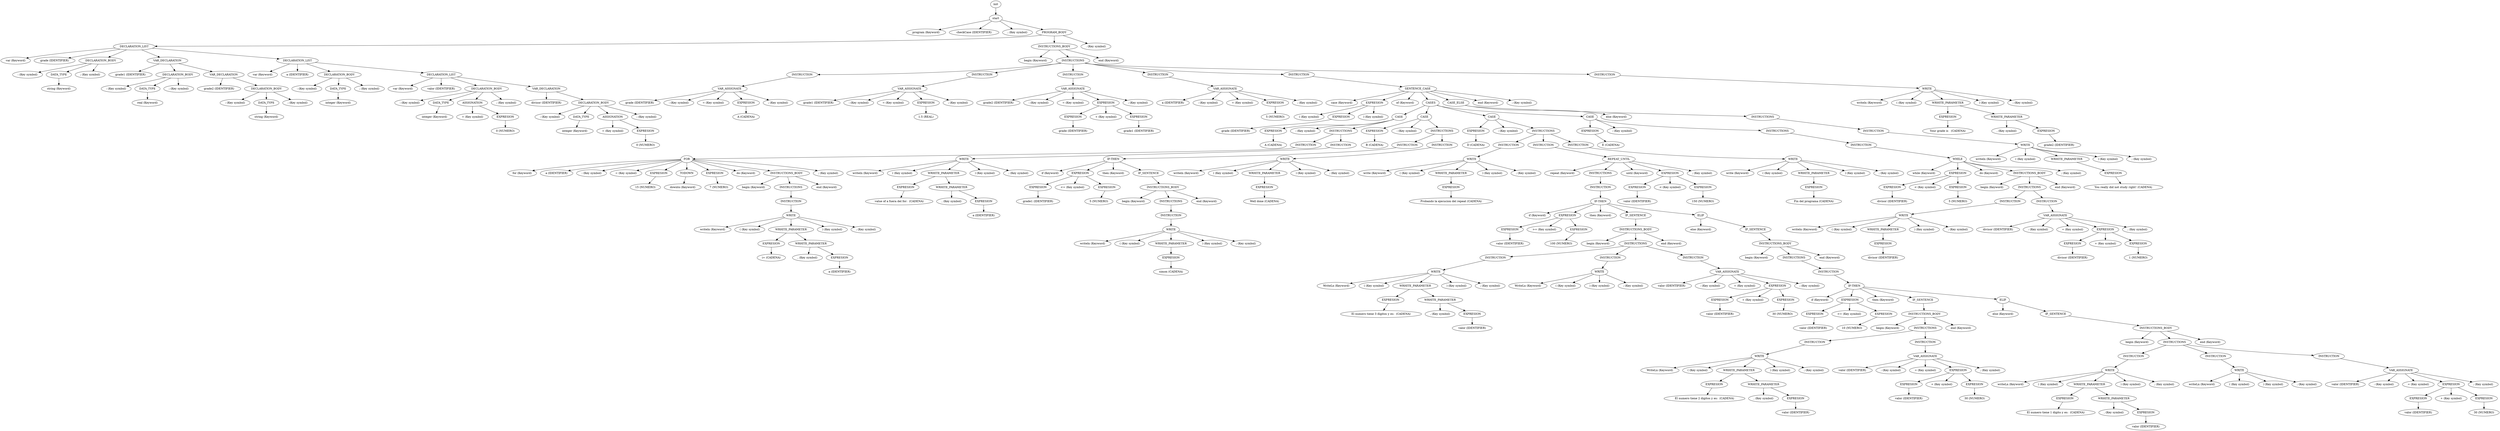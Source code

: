digraph G{
nodo0[ label="init"];
nodo1[ label ="start"]
nodo0->nodo1; 
nodo2[ label ="program (Keyword)"]
nodo1->nodo2; 
nodo3[ label ="checkCase (IDENTIFIER)"]
nodo1->nodo3; 
nodo4[ label ="; (Key symbol)"]
nodo1->nodo4; 
nodo5[ label ="PROGRAM_BODY"]
nodo1->nodo5; 
nodo6[ label ="DECLARATION_LIST"]
nodo5->nodo6; 
nodo7[ label ="var (Keyword)"]
nodo6->nodo7; 
nodo8[ label ="grade (IDENTIFIER)"]
nodo6->nodo8; 
nodo9[ label ="DECLARATION_BODY"]
nodo6->nodo9; 
nodo10[ label =": (Key symbol)"]
nodo9->nodo10; 
nodo11[ label ="DATA_TYPE"]
nodo9->nodo11; 
nodo12[ label ="string (Keyword)"]
nodo11->nodo12; 
nodo13[ label ="; (Key symbol)"]
nodo9->nodo13; 
nodo14[ label ="VAR_DECLARATION"]
nodo6->nodo14; 
nodo15[ label ="grade1 (IDENTIFIER)"]
nodo14->nodo15; 
nodo16[ label ="DECLARATION_BODY"]
nodo14->nodo16; 
nodo17[ label =": (Key symbol)"]
nodo16->nodo17; 
nodo18[ label ="DATA_TYPE"]
nodo16->nodo18; 
nodo19[ label ="real (Keyword)"]
nodo18->nodo19; 
nodo20[ label ="; (Key symbol)"]
nodo16->nodo20; 
nodo21[ label ="VAR_DECLARATION"]
nodo14->nodo21; 
nodo22[ label ="grade2 (IDENTIFIER)"]
nodo21->nodo22; 
nodo23[ label ="DECLARATION_BODY"]
nodo21->nodo23; 
nodo24[ label =": (Key symbol)"]
nodo23->nodo24; 
nodo25[ label ="DATA_TYPE"]
nodo23->nodo25; 
nodo26[ label ="string (Keyword)"]
nodo25->nodo26; 
nodo27[ label ="; (Key symbol)"]
nodo23->nodo27; 
nodo28[ label ="DECLARATION_LIST"]
nodo6->nodo28; 
nodo29[ label ="var (Keyword)"]
nodo28->nodo29; 
nodo30[ label ="a (IDENTIFIER)"]
nodo28->nodo30; 
nodo31[ label ="DECLARATION_BODY"]
nodo28->nodo31; 
nodo32[ label =": (Key symbol)"]
nodo31->nodo32; 
nodo33[ label ="DATA_TYPE"]
nodo31->nodo33; 
nodo34[ label ="integer (Keyword)"]
nodo33->nodo34; 
nodo35[ label ="; (Key symbol)"]
nodo31->nodo35; 
nodo36[ label ="DECLARATION_LIST"]
nodo28->nodo36; 
nodo37[ label ="var (Keyword)"]
nodo36->nodo37; 
nodo38[ label ="valor (IDENTIFIER)"]
nodo36->nodo38; 
nodo39[ label ="DECLARATION_BODY"]
nodo36->nodo39; 
nodo40[ label =": (Key symbol)"]
nodo39->nodo40; 
nodo41[ label ="DATA_TYPE"]
nodo39->nodo41; 
nodo42[ label ="integer (Keyword)"]
nodo41->nodo42; 
nodo43[ label ="ASSIGNATION"]
nodo39->nodo43; 
nodo44[ label ="= (Key symbol)"]
nodo43->nodo44; 
nodo45[ label ="EXPRESION"]
nodo43->nodo45; 
nodo46[ label ="0 (NUMERO)"]
nodo45->nodo46; 
nodo47[ label ="; (Key symbol)"]
nodo39->nodo47; 
nodo48[ label ="VAR_DECLARATION"]
nodo36->nodo48; 
nodo49[ label ="divisor (IDENTIFIER)"]
nodo48->nodo49; 
nodo50[ label ="DECLARATION_BODY"]
nodo48->nodo50; 
nodo51[ label =": (Key symbol)"]
nodo50->nodo51; 
nodo52[ label ="DATA_TYPE"]
nodo50->nodo52; 
nodo53[ label ="integer (Keyword)"]
nodo52->nodo53; 
nodo54[ label ="ASSIGNATION"]
nodo50->nodo54; 
nodo55[ label ="= (Key symbol)"]
nodo54->nodo55; 
nodo56[ label ="EXPRESION"]
nodo54->nodo56; 
nodo57[ label ="0 (NUMERO)"]
nodo56->nodo57; 
nodo58[ label ="; (Key symbol)"]
nodo50->nodo58; 
nodo59[ label ="INSTRUCTIONS_BODY"]
nodo5->nodo59; 
nodo60[ label ="begin (Keyword)"]
nodo59->nodo60; 
nodo61[ label ="INSTRUCTIONS"]
nodo59->nodo61; 
nodo62[ label ="INSTRUCTION"]
nodo61->nodo62; 
nodo63[ label ="VAR_ASSIGNATE"]
nodo62->nodo63; 
nodo64[ label ="grade (IDENTIFIER)"]
nodo63->nodo64; 
nodo65[ label =": (Key symbol)"]
nodo63->nodo65; 
nodo66[ label ="= (Key symbol)"]
nodo63->nodo66; 
nodo67[ label ="EXPRESION"]
nodo63->nodo67; 
nodo68[ label ="A (CADENA)"]
nodo67->nodo68; 
nodo69[ label ="; (Key symbol)"]
nodo63->nodo69; 
nodo70[ label ="INSTRUCTION"]
nodo61->nodo70; 
nodo71[ label ="VAR_ASSIGNATE"]
nodo70->nodo71; 
nodo72[ label ="grade1 (IDENTIFIER)"]
nodo71->nodo72; 
nodo73[ label =": (Key symbol)"]
nodo71->nodo73; 
nodo74[ label ="= (Key symbol)"]
nodo71->nodo74; 
nodo75[ label ="EXPRESION"]
nodo71->nodo75; 
nodo76[ label ="1.5 (REAL)"]
nodo75->nodo76; 
nodo77[ label ="; (Key symbol)"]
nodo71->nodo77; 
nodo78[ label ="INSTRUCTION"]
nodo61->nodo78; 
nodo79[ label ="VAR_ASSIGNATE"]
nodo78->nodo79; 
nodo80[ label ="grade2 (IDENTIFIER)"]
nodo79->nodo80; 
nodo81[ label =": (Key symbol)"]
nodo79->nodo81; 
nodo82[ label ="= (Key symbol)"]
nodo79->nodo82; 
nodo83[ label ="EXPRESION"]
nodo79->nodo83; 
nodo84[ label ="EXPRESION"]
nodo83->nodo84; 
nodo85[ label ="grade (IDENTIFIER)"]
nodo84->nodo85; 
nodo86[ label ="+ (Key symbol)"]
nodo83->nodo86; 
nodo87[ label ="EXPRESION"]
nodo83->nodo87; 
nodo88[ label ="grade1 (IDENTIFIER)"]
nodo87->nodo88; 
nodo89[ label ="; (Key symbol)"]
nodo79->nodo89; 
nodo90[ label ="INSTRUCTION"]
nodo61->nodo90; 
nodo91[ label ="VAR_ASSIGNATE"]
nodo90->nodo91; 
nodo92[ label ="a (IDENTIFIER)"]
nodo91->nodo92; 
nodo93[ label =": (Key symbol)"]
nodo91->nodo93; 
nodo94[ label ="= (Key symbol)"]
nodo91->nodo94; 
nodo95[ label ="EXPRESION"]
nodo91->nodo95; 
nodo96[ label ="5 (NUMERO)"]
nodo95->nodo96; 
nodo97[ label ="; (Key symbol)"]
nodo91->nodo97; 
nodo98[ label ="INSTRUCTION"]
nodo61->nodo98; 
nodo99[ label ="SENTENCE_CASE"]
nodo98->nodo99; 
nodo100[ label ="case (Keyword)"]
nodo99->nodo100; 
nodo101[ label ="EXPRESION"]
nodo99->nodo101; 
nodo102[ label ="( (Key symbol)"]
nodo101->nodo102; 
nodo103[ label ="EXPRESION"]
nodo101->nodo103; 
nodo104[ label ="grade (IDENTIFIER)"]
nodo103->nodo104; 
nodo105[ label =") (Key symbol)"]
nodo101->nodo105; 
nodo106[ label ="of (Keyword)"]
nodo99->nodo106; 
nodo107[ label ="CASES"]
nodo99->nodo107; 
nodo108[ label ="CASE"]
nodo107->nodo108; 
nodo109[ label ="EXPRESION"]
nodo108->nodo109; 
nodo110[ label ="A (CADENA)"]
nodo109->nodo110; 
nodo111[ label =": (Key symbol)"]
nodo108->nodo111; 
nodo112[ label ="INSTRUCTIONS"]
nodo108->nodo112; 
nodo113[ label ="INSTRUCTION"]
nodo112->nodo113; 
nodo114[ label ="FOR"]
nodo113->nodo114; 
nodo115[ label ="for (Keyword)"]
nodo114->nodo115; 
nodo116[ label ="a (IDENTIFIER)"]
nodo114->nodo116; 
nodo117[ label =": (Key symbol)"]
nodo114->nodo117; 
nodo118[ label ="= (Key symbol)"]
nodo114->nodo118; 
nodo119[ label ="EXPRESION"]
nodo114->nodo119; 
nodo120[ label ="15 (NUMERO)"]
nodo119->nodo120; 
nodo121[ label ="TODOWN"]
nodo114->nodo121; 
nodo122[ label ="downto (Keyword)"]
nodo121->nodo122; 
nodo123[ label ="EXPRESION"]
nodo114->nodo123; 
nodo124[ label ="7 (NUMERO)"]
nodo123->nodo124; 
nodo125[ label ="do (Keyword)"]
nodo114->nodo125; 
nodo126[ label ="INSTRUCTIONS_BODY"]
nodo114->nodo126; 
nodo127[ label ="begin (Keyword)"]
nodo126->nodo127; 
nodo128[ label ="INSTRUCTIONS"]
nodo126->nodo128; 
nodo129[ label ="INSTRUCTION"]
nodo128->nodo129; 
nodo130[ label ="WRITE"]
nodo129->nodo130; 
nodo131[ label ="writeln (Keyword)"]
nodo130->nodo131; 
nodo132[ label ="( (Key symbol)"]
nodo130->nodo132; 
nodo133[ label ="WRHITE_PARAMETER"]
nodo130->nodo133; 
nodo134[ label ="EXPRESION"]
nodo133->nodo134; 
nodo135[ label ="i= (CADENA)"]
nodo134->nodo135; 
nodo136[ label ="WRHITE_PARAMETER"]
nodo133->nodo136; 
nodo137[ label =", (Key symbol)"]
nodo136->nodo137; 
nodo138[ label ="EXPRESION"]
nodo136->nodo138; 
nodo139[ label ="a (IDENTIFIER)"]
nodo138->nodo139; 
nodo140[ label =") (Key symbol)"]
nodo130->nodo140; 
nodo141[ label ="; (Key symbol)"]
nodo130->nodo141; 
nodo142[ label ="end (Keyword)"]
nodo126->nodo142; 
nodo143[ label ="; (Key symbol)"]
nodo114->nodo143; 
nodo144[ label ="INSTRUCTION"]
nodo112->nodo144; 
nodo145[ label ="WRITE"]
nodo144->nodo145; 
nodo146[ label ="writeln (Keyword)"]
nodo145->nodo146; 
nodo147[ label ="( (Key symbol)"]
nodo145->nodo147; 
nodo148[ label ="WRHITE_PARAMETER"]
nodo145->nodo148; 
nodo149[ label ="EXPRESION"]
nodo148->nodo149; 
nodo150[ label ="value of a fuera del for:  (CADENA)"]
nodo149->nodo150; 
nodo151[ label ="WRHITE_PARAMETER"]
nodo148->nodo151; 
nodo152[ label =", (Key symbol)"]
nodo151->nodo152; 
nodo153[ label ="EXPRESION"]
nodo151->nodo153; 
nodo154[ label ="a (IDENTIFIER)"]
nodo153->nodo154; 
nodo155[ label =") (Key symbol)"]
nodo145->nodo155; 
nodo156[ label ="; (Key symbol)"]
nodo145->nodo156; 
nodo157[ label ="CASE"]
nodo107->nodo157; 
nodo158[ label ="EXPRESION"]
nodo157->nodo158; 
nodo159[ label ="B (CADENA)"]
nodo158->nodo159; 
nodo160[ label =": (Key symbol)"]
nodo157->nodo160; 
nodo161[ label ="INSTRUCTIONS"]
nodo157->nodo161; 
nodo162[ label ="INSTRUCTION"]
nodo161->nodo162; 
nodo163[ label ="IF-THEN"]
nodo162->nodo163; 
nodo164[ label ="if (Keyword)"]
nodo163->nodo164; 
nodo165[ label ="EXPRESION"]
nodo163->nodo165; 
nodo166[ label ="EXPRESION"]
nodo165->nodo166; 
nodo167[ label ="grade1 (IDENTIFIER)"]
nodo166->nodo167; 
nodo168[ label ="<= (Key symbol)"]
nodo165->nodo168; 
nodo169[ label ="EXPRESION"]
nodo165->nodo169; 
nodo170[ label ="5 (NUMERO)"]
nodo169->nodo170; 
nodo171[ label ="then (Keyword)"]
nodo163->nodo171; 
nodo172[ label ="IF_SENTENCE"]
nodo163->nodo172; 
nodo173[ label ="INSTRUCTIONS_BODY"]
nodo172->nodo173; 
nodo174[ label ="begin (Keyword)"]
nodo173->nodo174; 
nodo175[ label ="INSTRUCTIONS"]
nodo173->nodo175; 
nodo176[ label ="INSTRUCTION"]
nodo175->nodo176; 
nodo177[ label ="WRITE"]
nodo176->nodo177; 
nodo178[ label ="writeln (Keyword)"]
nodo177->nodo178; 
nodo179[ label ="( (Key symbol)"]
nodo177->nodo179; 
nodo180[ label ="WRHITE_PARAMETER"]
nodo177->nodo180; 
nodo181[ label ="EXPRESION"]
nodo180->nodo181; 
nodo182[ label ="simon (CADENA)"]
nodo181->nodo182; 
nodo183[ label =") (Key symbol)"]
nodo177->nodo183; 
nodo184[ label ="; (Key symbol)"]
nodo177->nodo184; 
nodo185[ label ="end (Keyword)"]
nodo173->nodo185; 
nodo186[ label ="INSTRUCTION"]
nodo161->nodo186; 
nodo187[ label ="WRITE"]
nodo186->nodo187; 
nodo188[ label ="writeln (Keyword)"]
nodo187->nodo188; 
nodo189[ label ="( (Key symbol)"]
nodo187->nodo189; 
nodo190[ label ="WRHITE_PARAMETER"]
nodo187->nodo190; 
nodo191[ label ="EXPRESION"]
nodo190->nodo191; 
nodo192[ label ="Well done (CADENA)"]
nodo191->nodo192; 
nodo193[ label =") (Key symbol)"]
nodo187->nodo193; 
nodo194[ label ="; (Key symbol)"]
nodo187->nodo194; 
nodo195[ label ="CASE"]
nodo107->nodo195; 
nodo196[ label ="EXPRESION"]
nodo195->nodo196; 
nodo197[ label ="D (CADENA)"]
nodo196->nodo197; 
nodo198[ label =": (Key symbol)"]
nodo195->nodo198; 
nodo199[ label ="INSTRUCTIONS"]
nodo195->nodo199; 
nodo200[ label ="INSTRUCTION"]
nodo199->nodo200; 
nodo201[ label ="WRITE"]
nodo200->nodo201; 
nodo202[ label ="write (Keyword)"]
nodo201->nodo202; 
nodo203[ label ="( (Key symbol)"]
nodo201->nodo203; 
nodo204[ label ="WRHITE_PARAMETER"]
nodo201->nodo204; 
nodo205[ label ="EXPRESION"]
nodo204->nodo205; 
nodo206[ label ="Probando la ejecucion del repeat (CADENA)"]
nodo205->nodo206; 
nodo207[ label =") (Key symbol)"]
nodo201->nodo207; 
nodo208[ label ="; (Key symbol)"]
nodo201->nodo208; 
nodo209[ label ="INSTRUCTION"]
nodo199->nodo209; 
nodo210[ label ="REPEAT_UNTIL"]
nodo209->nodo210; 
nodo211[ label ="repeat (Keyword)"]
nodo210->nodo211; 
nodo212[ label ="INSTRUCTIONS"]
nodo210->nodo212; 
nodo213[ label ="INSTRUCTION"]
nodo212->nodo213; 
nodo214[ label ="IF-THEN"]
nodo213->nodo214; 
nodo215[ label ="if (Keyword)"]
nodo214->nodo215; 
nodo216[ label ="EXPRESION"]
nodo214->nodo216; 
nodo217[ label ="EXPRESION"]
nodo216->nodo217; 
nodo218[ label ="valor (IDENTIFIER)"]
nodo217->nodo218; 
nodo219[ label =">= (Key symbol)"]
nodo216->nodo219; 
nodo220[ label ="EXPRESION"]
nodo216->nodo220; 
nodo221[ label ="100 (NUMERO)"]
nodo220->nodo221; 
nodo222[ label ="then (Keyword)"]
nodo214->nodo222; 
nodo223[ label ="IF_SENTENCE"]
nodo214->nodo223; 
nodo224[ label ="INSTRUCTIONS_BODY"]
nodo223->nodo224; 
nodo225[ label ="begin (Keyword)"]
nodo224->nodo225; 
nodo226[ label ="INSTRUCTIONS"]
nodo224->nodo226; 
nodo227[ label ="INSTRUCTION"]
nodo226->nodo227; 
nodo228[ label ="WRITE"]
nodo227->nodo228; 
nodo229[ label ="WriteLn (Keyword)"]
nodo228->nodo229; 
nodo230[ label ="( (Key symbol)"]
nodo228->nodo230; 
nodo231[ label ="WRHITE_PARAMETER"]
nodo228->nodo231; 
nodo232[ label ="EXPRESION"]
nodo231->nodo232; 
nodo233[ label ="El numero tiene 3 dígitos y es:  (CADENA)"]
nodo232->nodo233; 
nodo234[ label ="WRHITE_PARAMETER"]
nodo231->nodo234; 
nodo235[ label =", (Key symbol)"]
nodo234->nodo235; 
nodo236[ label ="EXPRESION"]
nodo234->nodo236; 
nodo237[ label ="valor (IDENTIFIER)"]
nodo236->nodo237; 
nodo238[ label =") (Key symbol)"]
nodo228->nodo238; 
nodo239[ label ="; (Key symbol)"]
nodo228->nodo239; 
nodo240[ label ="INSTRUCTION"]
nodo226->nodo240; 
nodo241[ label ="WRITE"]
nodo240->nodo241; 
nodo242[ label ="WriteLn (Keyword)"]
nodo241->nodo242; 
nodo243[ label ="( (Key symbol)"]
nodo241->nodo243; 
nodo244[ label =") (Key symbol)"]
nodo241->nodo244; 
nodo245[ label ="; (Key symbol)"]
nodo241->nodo245; 
nodo246[ label ="INSTRUCTION"]
nodo226->nodo246; 
nodo247[ label ="VAR_ASSIGNATE"]
nodo246->nodo247; 
nodo248[ label ="valor (IDENTIFIER)"]
nodo247->nodo248; 
nodo249[ label =": (Key symbol)"]
nodo247->nodo249; 
nodo250[ label ="= (Key symbol)"]
nodo247->nodo250; 
nodo251[ label ="EXPRESION"]
nodo247->nodo251; 
nodo252[ label ="EXPRESION"]
nodo251->nodo252; 
nodo253[ label ="valor (IDENTIFIER)"]
nodo252->nodo253; 
nodo254[ label ="+ (Key symbol)"]
nodo251->nodo254; 
nodo255[ label ="EXPRESION"]
nodo251->nodo255; 
nodo256[ label ="30 (NUMERO)"]
nodo255->nodo256; 
nodo257[ label ="; (Key symbol)"]
nodo247->nodo257; 
nodo258[ label ="end (Keyword)"]
nodo224->nodo258; 
nodo259[ label ="ELIF"]
nodo214->nodo259; 
nodo260[ label ="else (Keyword)"]
nodo259->nodo260; 
nodo261[ label ="IF_SENTENCE"]
nodo259->nodo261; 
nodo262[ label ="INSTRUCTIONS_BODY"]
nodo261->nodo262; 
nodo263[ label ="begin (Keyword)"]
nodo262->nodo263; 
nodo264[ label ="INSTRUCTIONS"]
nodo262->nodo264; 
nodo265[ label ="INSTRUCTION"]
nodo264->nodo265; 
nodo266[ label ="IF-THEN"]
nodo265->nodo266; 
nodo267[ label ="if (Keyword)"]
nodo266->nodo267; 
nodo268[ label ="EXPRESION"]
nodo266->nodo268; 
nodo269[ label ="EXPRESION"]
nodo268->nodo269; 
nodo270[ label ="valor (IDENTIFIER)"]
nodo269->nodo270; 
nodo271[ label =">= (Key symbol)"]
nodo268->nodo271; 
nodo272[ label ="EXPRESION"]
nodo268->nodo272; 
nodo273[ label ="10 (NUMERO)"]
nodo272->nodo273; 
nodo274[ label ="then (Keyword)"]
nodo266->nodo274; 
nodo275[ label ="IF_SENTENCE"]
nodo266->nodo275; 
nodo276[ label ="INSTRUCTIONS_BODY"]
nodo275->nodo276; 
nodo277[ label ="begin (Keyword)"]
nodo276->nodo277; 
nodo278[ label ="INSTRUCTIONS"]
nodo276->nodo278; 
nodo279[ label ="INSTRUCTION"]
nodo278->nodo279; 
nodo280[ label ="WRITE"]
nodo279->nodo280; 
nodo281[ label ="WriteLn (Keyword)"]
nodo280->nodo281; 
nodo282[ label ="( (Key symbol)"]
nodo280->nodo282; 
nodo283[ label ="WRHITE_PARAMETER"]
nodo280->nodo283; 
nodo284[ label ="EXPRESION"]
nodo283->nodo284; 
nodo285[ label ="El numero tiene 2 dígitos y es:  (CADENA)"]
nodo284->nodo285; 
nodo286[ label ="WRHITE_PARAMETER"]
nodo283->nodo286; 
nodo287[ label =", (Key symbol)"]
nodo286->nodo287; 
nodo288[ label ="EXPRESION"]
nodo286->nodo288; 
nodo289[ label ="valor (IDENTIFIER)"]
nodo288->nodo289; 
nodo290[ label =") (Key symbol)"]
nodo280->nodo290; 
nodo291[ label ="; (Key symbol)"]
nodo280->nodo291; 
nodo292[ label ="INSTRUCTION"]
nodo278->nodo292; 
nodo293[ label ="VAR_ASSIGNATE"]
nodo292->nodo293; 
nodo294[ label ="valor (IDENTIFIER)"]
nodo293->nodo294; 
nodo295[ label =": (Key symbol)"]
nodo293->nodo295; 
nodo296[ label ="= (Key symbol)"]
nodo293->nodo296; 
nodo297[ label ="EXPRESION"]
nodo293->nodo297; 
nodo298[ label ="EXPRESION"]
nodo297->nodo298; 
nodo299[ label ="valor (IDENTIFIER)"]
nodo298->nodo299; 
nodo300[ label ="+ (Key symbol)"]
nodo297->nodo300; 
nodo301[ label ="EXPRESION"]
nodo297->nodo301; 
nodo302[ label ="30 (NUMERO)"]
nodo301->nodo302; 
nodo303[ label ="; (Key symbol)"]
nodo293->nodo303; 
nodo304[ label ="end (Keyword)"]
nodo276->nodo304; 
nodo305[ label ="ELIF"]
nodo266->nodo305; 
nodo306[ label ="else (Keyword)"]
nodo305->nodo306; 
nodo307[ label ="IF_SENTENCE"]
nodo305->nodo307; 
nodo308[ label ="INSTRUCTIONS_BODY"]
nodo307->nodo308; 
nodo309[ label ="begin (Keyword)"]
nodo308->nodo309; 
nodo310[ label ="INSTRUCTIONS"]
nodo308->nodo310; 
nodo311[ label ="INSTRUCTION"]
nodo310->nodo311; 
nodo312[ label ="WRITE"]
nodo311->nodo312; 
nodo313[ label ="writeLn (Keyword)"]
nodo312->nodo313; 
nodo314[ label ="( (Key symbol)"]
nodo312->nodo314; 
nodo315[ label ="WRHITE_PARAMETER"]
nodo312->nodo315; 
nodo316[ label ="EXPRESION"]
nodo315->nodo316; 
nodo317[ label ="El numero tiene 1 dígito y es:  (CADENA)"]
nodo316->nodo317; 
nodo318[ label ="WRHITE_PARAMETER"]
nodo315->nodo318; 
nodo319[ label =", (Key symbol)"]
nodo318->nodo319; 
nodo320[ label ="EXPRESION"]
nodo318->nodo320; 
nodo321[ label ="valor (IDENTIFIER)"]
nodo320->nodo321; 
nodo322[ label =") (Key symbol)"]
nodo312->nodo322; 
nodo323[ label ="; (Key symbol)"]
nodo312->nodo323; 
nodo324[ label ="INSTRUCTION"]
nodo310->nodo324; 
nodo325[ label ="WRITE"]
nodo324->nodo325; 
nodo326[ label ="writeLn (Keyword)"]
nodo325->nodo326; 
nodo327[ label ="( (Key symbol)"]
nodo325->nodo327; 
nodo328[ label =") (Key symbol)"]
nodo325->nodo328; 
nodo329[ label ="; (Key symbol)"]
nodo325->nodo329; 
nodo330[ label ="INSTRUCTION"]
nodo310->nodo330; 
nodo331[ label ="VAR_ASSIGNATE"]
nodo330->nodo331; 
nodo332[ label ="valor (IDENTIFIER)"]
nodo331->nodo332; 
nodo333[ label =": (Key symbol)"]
nodo331->nodo333; 
nodo334[ label ="= (Key symbol)"]
nodo331->nodo334; 
nodo335[ label ="EXPRESION"]
nodo331->nodo335; 
nodo336[ label ="EXPRESION"]
nodo335->nodo336; 
nodo337[ label ="valor (IDENTIFIER)"]
nodo336->nodo337; 
nodo338[ label ="+ (Key symbol)"]
nodo335->nodo338; 
nodo339[ label ="EXPRESION"]
nodo335->nodo339; 
nodo340[ label ="30 (NUMERO)"]
nodo339->nodo340; 
nodo341[ label ="; (Key symbol)"]
nodo331->nodo341; 
nodo342[ label ="end (Keyword)"]
nodo308->nodo342; 
nodo343[ label ="end (Keyword)"]
nodo262->nodo343; 
nodo344[ label ="until (Keyword)"]
nodo210->nodo344; 
nodo345[ label ="EXPRESION"]
nodo210->nodo345; 
nodo346[ label ="EXPRESION"]
nodo345->nodo346; 
nodo347[ label ="valor (IDENTIFIER)"]
nodo346->nodo347; 
nodo348[ label ="< (Key symbol)"]
nodo345->nodo348; 
nodo349[ label ="EXPRESION"]
nodo345->nodo349; 
nodo350[ label ="150 (NUMERO)"]
nodo349->nodo350; 
nodo351[ label ="; (Key symbol)"]
nodo210->nodo351; 
nodo352[ label ="INSTRUCTION"]
nodo199->nodo352; 
nodo353[ label ="WRITE"]
nodo352->nodo353; 
nodo354[ label ="write (Keyword)"]
nodo353->nodo354; 
nodo355[ label ="( (Key symbol)"]
nodo353->nodo355; 
nodo356[ label ="WRHITE_PARAMETER"]
nodo353->nodo356; 
nodo357[ label ="EXPRESION"]
nodo356->nodo357; 
nodo358[ label ="Fin del programa (CADENA)"]
nodo357->nodo358; 
nodo359[ label =") (Key symbol)"]
nodo353->nodo359; 
nodo360[ label ="; (Key symbol)"]
nodo353->nodo360; 
nodo361[ label ="CASE"]
nodo107->nodo361; 
nodo362[ label ="EXPRESION"]
nodo361->nodo362; 
nodo363[ label ="E (CADENA)"]
nodo362->nodo363; 
nodo364[ label =": (Key symbol)"]
nodo361->nodo364; 
nodo365[ label ="INSTRUCTIONS"]
nodo361->nodo365; 
nodo366[ label ="INSTRUCTION"]
nodo365->nodo366; 
nodo367[ label ="WHILE"]
nodo366->nodo367; 
nodo368[ label ="while (Keyword)"]
nodo367->nodo368; 
nodo369[ label ="EXPRESION"]
nodo367->nodo369; 
nodo370[ label ="EXPRESION"]
nodo369->nodo370; 
nodo371[ label ="divisor (IDENTIFIER)"]
nodo370->nodo371; 
nodo372[ label ="< (Key symbol)"]
nodo369->nodo372; 
nodo373[ label ="EXPRESION"]
nodo369->nodo373; 
nodo374[ label ="5 (NUMERO)"]
nodo373->nodo374; 
nodo375[ label ="do (Keyword)"]
nodo367->nodo375; 
nodo376[ label ="INSTRUCTIONS_BODY"]
nodo367->nodo376; 
nodo377[ label ="begin (Keyword)"]
nodo376->nodo377; 
nodo378[ label ="INSTRUCTIONS"]
nodo376->nodo378; 
nodo379[ label ="INSTRUCTION"]
nodo378->nodo379; 
nodo380[ label ="WRITE"]
nodo379->nodo380; 
nodo381[ label ="writeln (Keyword)"]
nodo380->nodo381; 
nodo382[ label ="( (Key symbol)"]
nodo380->nodo382; 
nodo383[ label ="WRHITE_PARAMETER"]
nodo380->nodo383; 
nodo384[ label ="EXPRESION"]
nodo383->nodo384; 
nodo385[ label ="divisor (IDENTIFIER)"]
nodo384->nodo385; 
nodo386[ label =") (Key symbol)"]
nodo380->nodo386; 
nodo387[ label ="; (Key symbol)"]
nodo380->nodo387; 
nodo388[ label ="INSTRUCTION"]
nodo378->nodo388; 
nodo389[ label ="VAR_ASSIGNATE"]
nodo388->nodo389; 
nodo390[ label ="divisor (IDENTIFIER)"]
nodo389->nodo390; 
nodo391[ label =": (Key symbol)"]
nodo389->nodo391; 
nodo392[ label ="= (Key symbol)"]
nodo389->nodo392; 
nodo393[ label ="EXPRESION"]
nodo389->nodo393; 
nodo394[ label ="EXPRESION"]
nodo393->nodo394; 
nodo395[ label ="divisor (IDENTIFIER)"]
nodo394->nodo395; 
nodo396[ label ="+ (Key symbol)"]
nodo393->nodo396; 
nodo397[ label ="EXPRESION"]
nodo393->nodo397; 
nodo398[ label ="1 (NUMERO)"]
nodo397->nodo398; 
nodo399[ label ="; (Key symbol)"]
nodo389->nodo399; 
nodo400[ label ="end (Keyword)"]
nodo376->nodo400; 
nodo401[ label ="; (Key symbol)"]
nodo367->nodo401; 
nodo402[ label ="CASE_ELSE"]
nodo99->nodo402; 
nodo403[ label ="else (Keyword)"]
nodo402->nodo403; 
nodo404[ label ="INSTRUCTIONS"]
nodo402->nodo404; 
nodo405[ label ="INSTRUCTION"]
nodo404->nodo405; 
nodo406[ label ="WRITE"]
nodo405->nodo406; 
nodo407[ label ="writeln (Keyword)"]
nodo406->nodo407; 
nodo408[ label ="( (Key symbol)"]
nodo406->nodo408; 
nodo409[ label ="WRHITE_PARAMETER"]
nodo406->nodo409; 
nodo410[ label ="EXPRESION"]
nodo409->nodo410; 
nodo411[ label ="You really did not study right! (CADENA)"]
nodo410->nodo411; 
nodo412[ label =") (Key symbol)"]
nodo406->nodo412; 
nodo413[ label ="; (Key symbol)"]
nodo406->nodo413; 
nodo414[ label ="end (Keyword)"]
nodo99->nodo414; 
nodo415[ label ="; (Key symbol)"]
nodo99->nodo415; 
nodo416[ label ="INSTRUCTION"]
nodo61->nodo416; 
nodo417[ label ="WRITE"]
nodo416->nodo417; 
nodo418[ label ="writeln (Keyword)"]
nodo417->nodo418; 
nodo419[ label ="( (Key symbol)"]
nodo417->nodo419; 
nodo420[ label ="WRHITE_PARAMETER"]
nodo417->nodo420; 
nodo421[ label ="EXPRESION"]
nodo420->nodo421; 
nodo422[ label ="Your grade is   (CADENA)"]
nodo421->nodo422; 
nodo423[ label ="WRHITE_PARAMETER"]
nodo420->nodo423; 
nodo424[ label =", (Key symbol)"]
nodo423->nodo424; 
nodo425[ label ="EXPRESION"]
nodo423->nodo425; 
nodo426[ label ="grade2 (IDENTIFIER)"]
nodo425->nodo426; 
nodo427[ label =") (Key symbol)"]
nodo417->nodo427; 
nodo428[ label ="; (Key symbol)"]
nodo417->nodo428; 
nodo429[ label ="end (Keyword)"]
nodo59->nodo429; 
nodo430[ label =". (Key symbol)"]
nodo5->nodo430; 
}